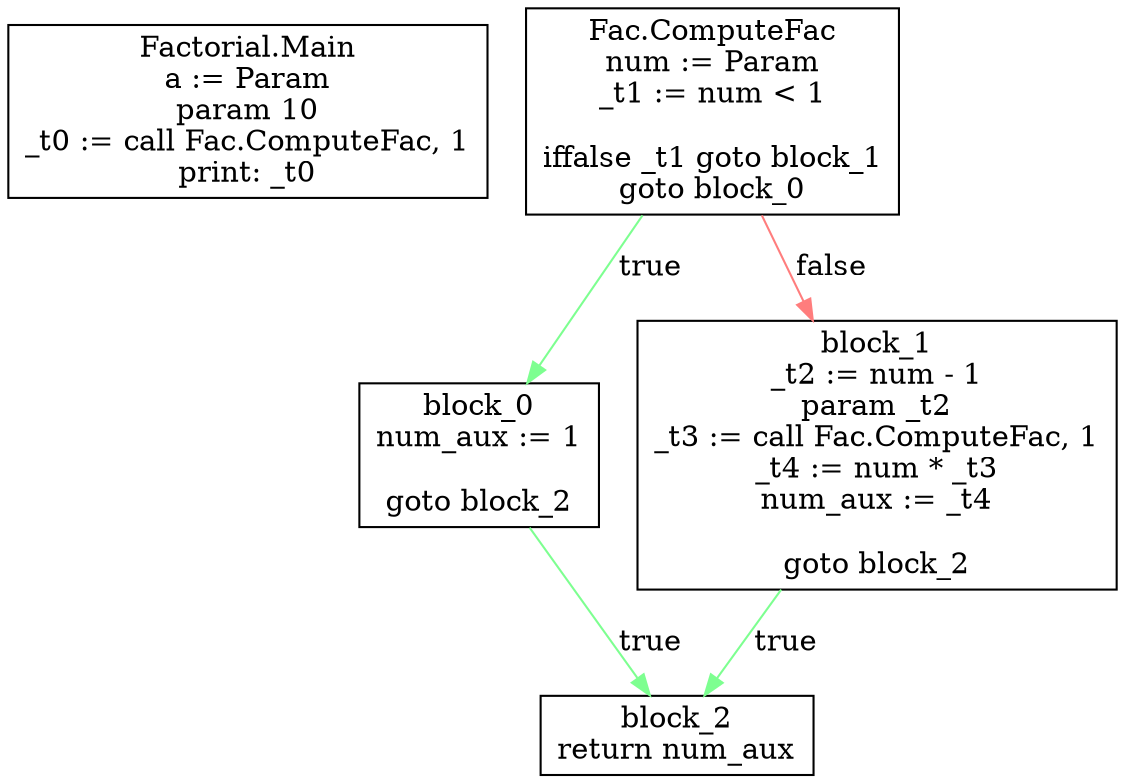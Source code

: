 digraph CFG {
    "Factorial.Main" [shape=box label="Factorial.Main\na := Param\nparam 10\n_t0 := call Fac.ComputeFac, 1\nprint: _t0\n"];
    "Fac.ComputeFac" [shape=box label="Fac.ComputeFac\nnum := Param\n_t1 := num < 1\n\niffalse _t1 goto block_1\ngoto block_0"];
    "Fac.ComputeFac" -> "block_0" [label="true" color="#7dff90"];
    "block_0" [shape=box label="block_0\nnum_aux := 1\n\ngoto block_2"];
    "block_0" -> "block_2" [label="true" color="#7dff90"];
    "block_2" [shape=box label="block_2\nreturn num_aux\n"];
    "Fac.ComputeFac" -> "block_1" [label="false" color="#ff7d7d"];
    "block_1" [shape=box label="block_1\n_t2 := num - 1\nparam _t2\n_t3 := call Fac.ComputeFac, 1\n_t4 := num * _t3\nnum_aux := _t4\n\ngoto block_2"];
    "block_1" -> "block_2" [label="true" color="#7dff90"];
}
